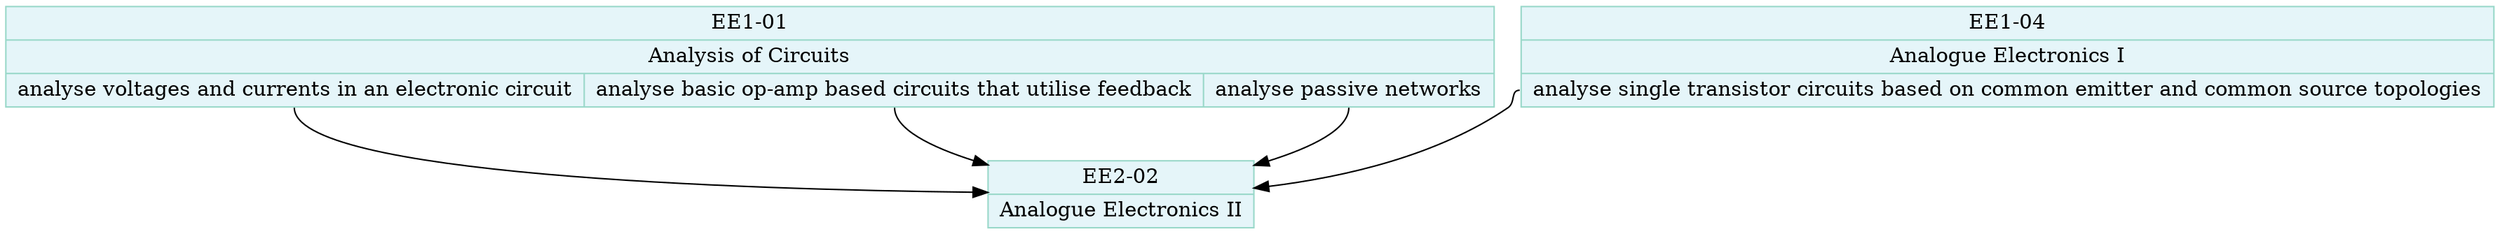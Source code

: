 digraph {
    
    node[shape=record, color="#99d8c9", fillcolor="#e5f5f9", style="filled"];
    
    EE101 [label="{EE1-01 | Analysis of Circuits | {
        <1>analyse voltages and currents in an electronic circuit | 
        <2>analyse basic op-amp based circuits that utilise feedback | 
        <3>analyse passive networks 
    }}"];
    
    EE104 [label="{EE1-04 | Analogue Electronics I | {
        <1>analyse single transistor circuits based on common emitter and common source topologies
    }}"];
    
    EE202 [label="{EE2-02 | Analogue Electronics II}"];
    EE101:1 -> EE202;
    EE101:2 -> EE202;
    EE101:3 -> EE202;
    EE104:1 -> EE202;

}
